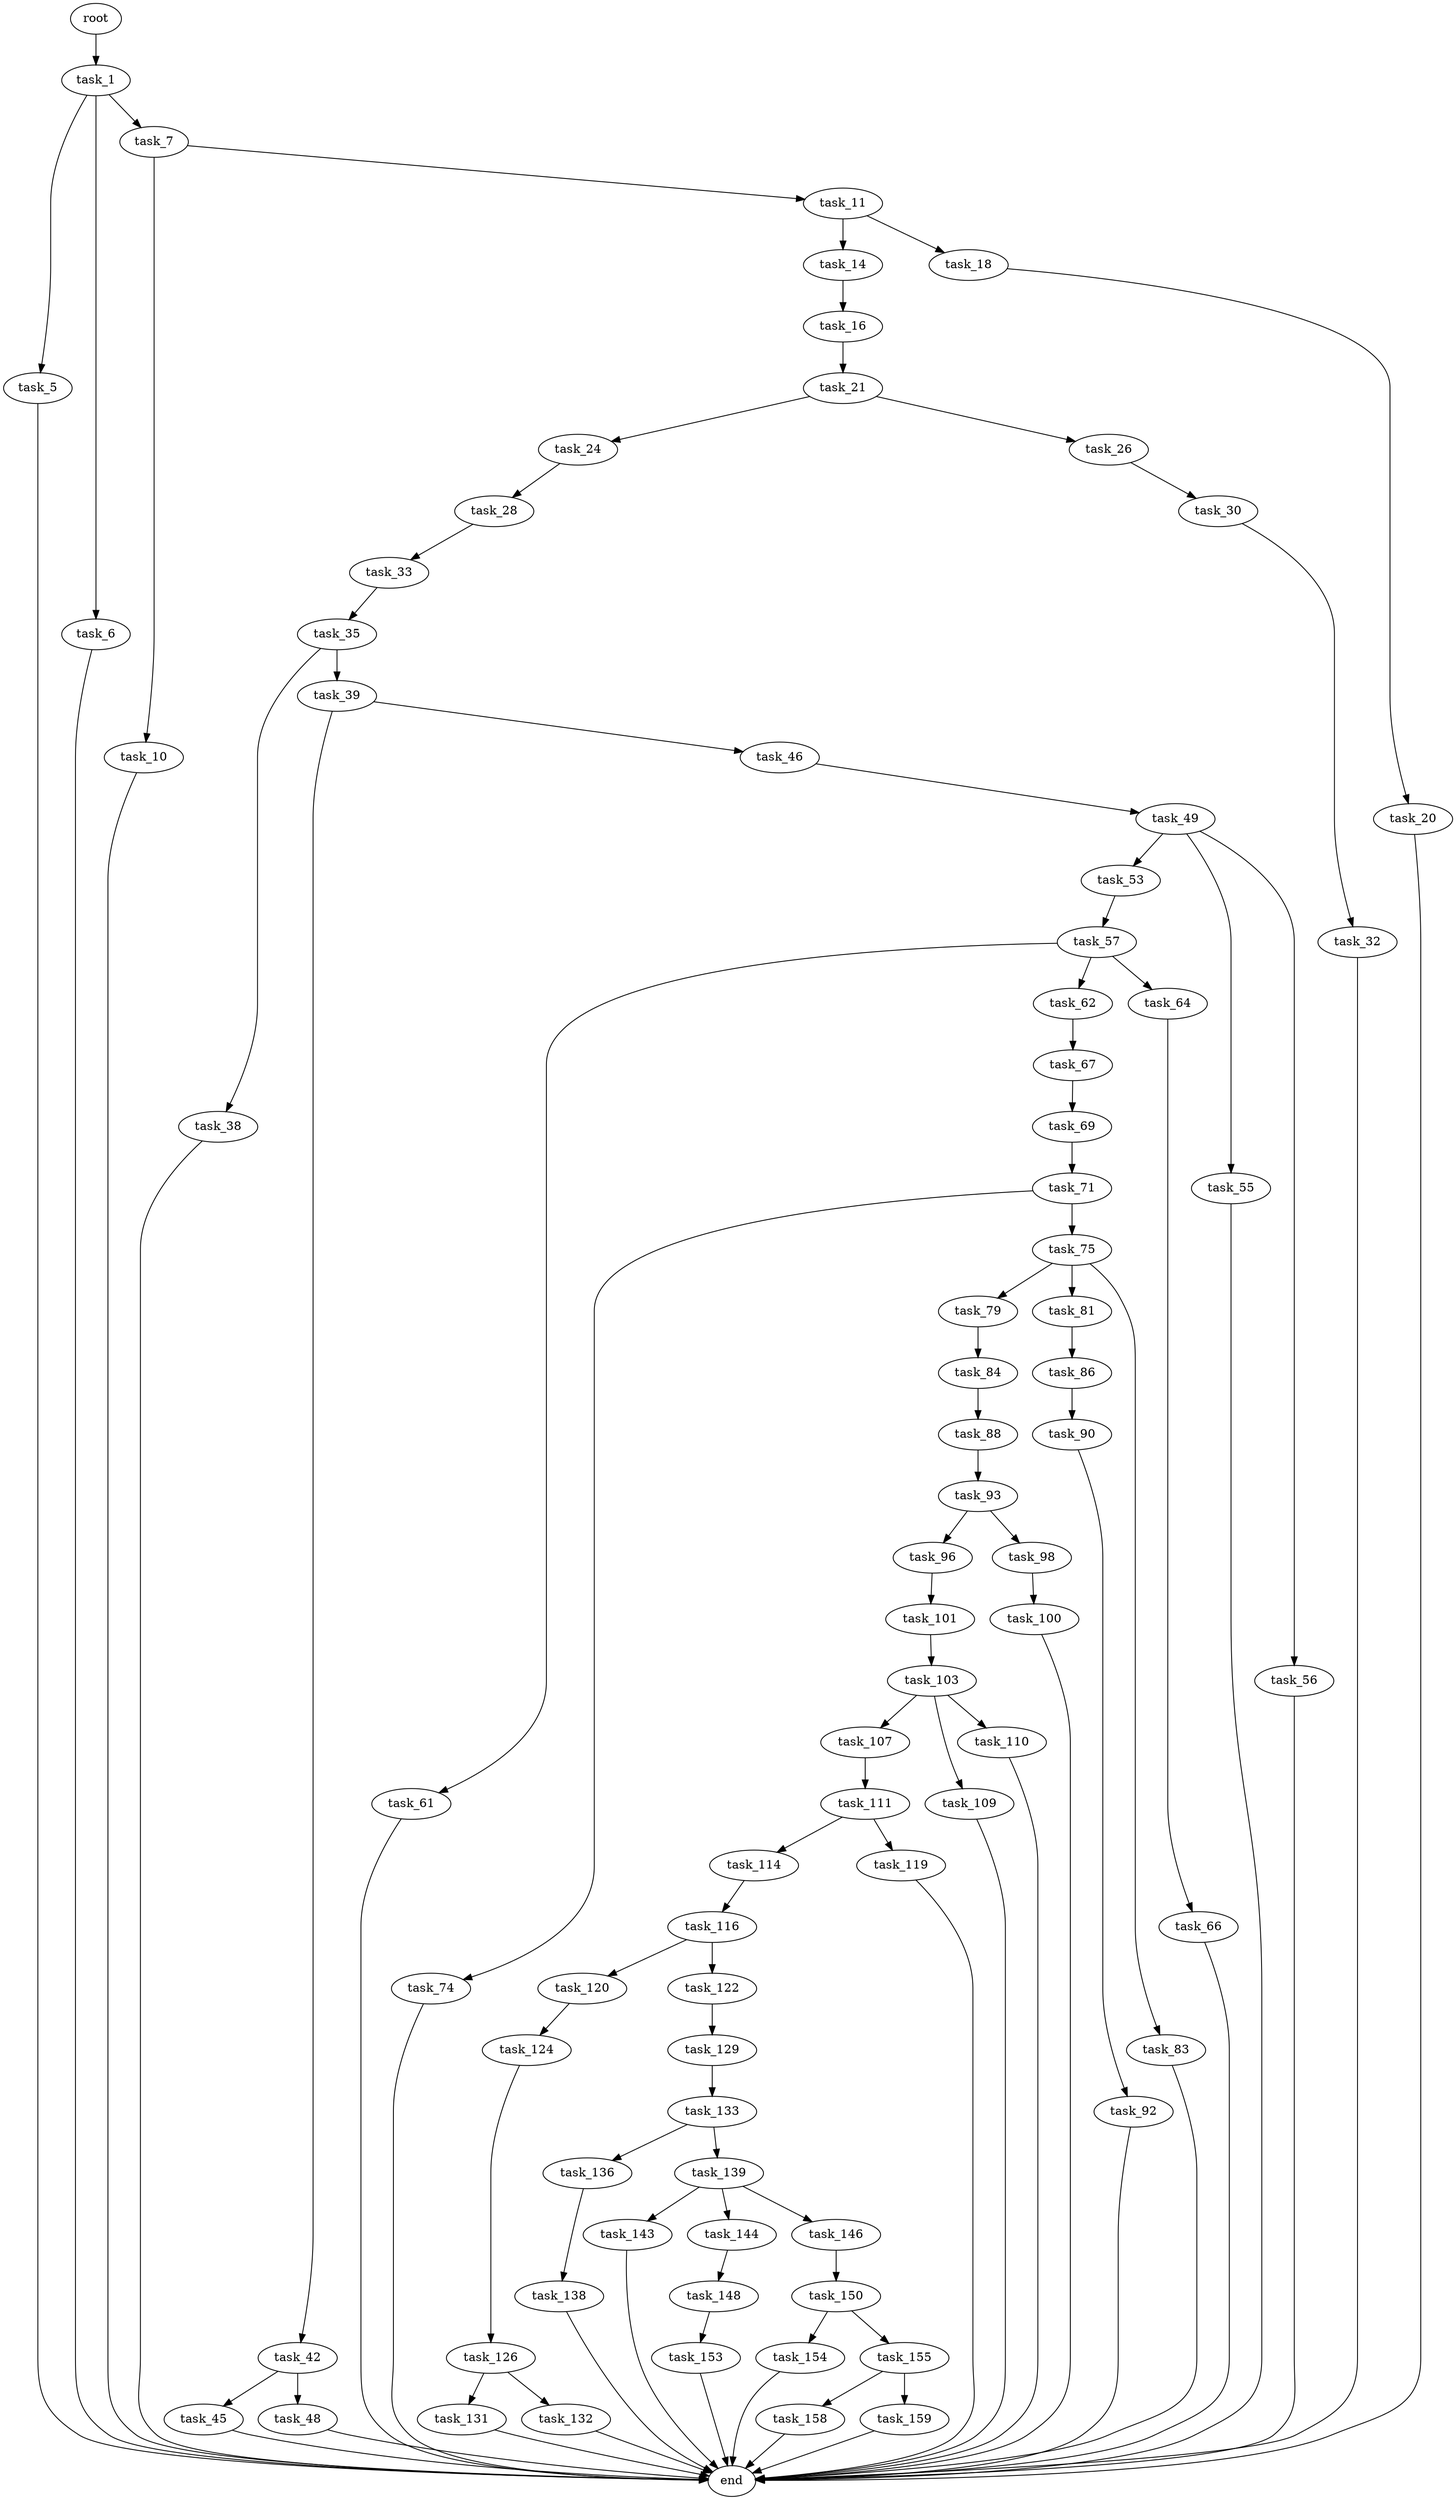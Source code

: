 digraph G {
  root [size="0.000000"];
  task_1 [size="12748941163.000000"];
  task_5 [size="1812305565.000000"];
  task_6 [size="19099702133.000000"];
  task_7 [size="431499664228.000000"];
  task_10 [size="368293445632.000000"];
  task_11 [size="10671515321.000000"];
  task_14 [size="368293445632.000000"];
  task_16 [size="33653099505.000000"];
  task_18 [size="549755813888.000000"];
  task_20 [size="1073741824000.000000"];
  task_21 [size="9844937354.000000"];
  task_24 [size="782757789696.000000"];
  task_26 [size="29419907552.000000"];
  task_28 [size="1034977024.000000"];
  task_30 [size="231928233984.000000"];
  task_32 [size="23228946977.000000"];
  task_33 [size="368293445632.000000"];
  task_35 [size="340574120842.000000"];
  task_38 [size="1073741824000.000000"];
  task_39 [size="304203966612.000000"];
  task_42 [size="7409016227.000000"];
  task_45 [size="647571462352.000000"];
  task_46 [size="1073741824000.000000"];
  task_48 [size="368293445632.000000"];
  task_49 [size="549755813888.000000"];
  task_53 [size="20722772693.000000"];
  task_55 [size="28991029248.000000"];
  task_56 [size="24980582381.000000"];
  task_57 [size="9515062895.000000"];
  task_61 [size="549755813888.000000"];
  task_62 [size="674333049661.000000"];
  task_64 [size="8589934592.000000"];
  task_66 [size="28991029248.000000"];
  task_67 [size="44561271152.000000"];
  task_69 [size="28991029248.000000"];
  task_71 [size="44926477343.000000"];
  task_74 [size="78122935491.000000"];
  task_75 [size="1063775223.000000"];
  task_79 [size="20111100235.000000"];
  task_81 [size="123510573760.000000"];
  task_83 [size="18522212218.000000"];
  task_84 [size="1124826920451.000000"];
  task_86 [size="5835165598.000000"];
  task_88 [size="345421398074.000000"];
  task_90 [size="285602153491.000000"];
  task_92 [size="804364575074.000000"];
  task_93 [size="45964170076.000000"];
  task_96 [size="6670312226.000000"];
  task_98 [size="267195383987.000000"];
  task_100 [size="16896018035.000000"];
  task_101 [size="31020976456.000000"];
  task_103 [size="473765522234.000000"];
  task_107 [size="1073741824000.000000"];
  task_109 [size="397541975590.000000"];
  task_110 [size="158123674892.000000"];
  task_111 [size="10105169804.000000"];
  task_114 [size="8287610566.000000"];
  task_116 [size="149995621857.000000"];
  task_119 [size="174314374502.000000"];
  task_120 [size="44761071167.000000"];
  task_122 [size="104389451658.000000"];
  task_124 [size="1134312869462.000000"];
  task_126 [size="134217728000.000000"];
  task_129 [size="68719476736.000000"];
  task_131 [size="549755813888.000000"];
  task_132 [size="231928233984.000000"];
  task_133 [size="1617247110.000000"];
  task_136 [size="8589934592.000000"];
  task_138 [size="315325724619.000000"];
  task_139 [size="782757789696.000000"];
  task_143 [size="8141884713.000000"];
  task_144 [size="13367737879.000000"];
  task_146 [size="782757789696.000000"];
  task_148 [size="38996820682.000000"];
  task_150 [size="16858042832.000000"];
  task_153 [size="28884230091.000000"];
  task_154 [size="13792039767.000000"];
  task_155 [size="464481788451.000000"];
  task_158 [size="18899604644.000000"];
  task_159 [size="21673882883.000000"];
  end [size="0.000000"];

  root -> task_1 [size="1.000000"];
  task_1 -> task_5 [size="679477248.000000"];
  task_1 -> task_6 [size="679477248.000000"];
  task_1 -> task_7 [size="679477248.000000"];
  task_5 -> end [size="1.000000"];
  task_6 -> end [size="1.000000"];
  task_7 -> task_10 [size="679477248.000000"];
  task_7 -> task_11 [size="679477248.000000"];
  task_10 -> end [size="1.000000"];
  task_11 -> task_14 [size="209715200.000000"];
  task_11 -> task_18 [size="209715200.000000"];
  task_14 -> task_16 [size="411041792.000000"];
  task_16 -> task_21 [size="679477248.000000"];
  task_18 -> task_20 [size="536870912.000000"];
  task_20 -> end [size="1.000000"];
  task_21 -> task_24 [size="209715200.000000"];
  task_21 -> task_26 [size="209715200.000000"];
  task_24 -> task_28 [size="679477248.000000"];
  task_26 -> task_30 [size="536870912.000000"];
  task_28 -> task_33 [size="33554432.000000"];
  task_30 -> task_32 [size="301989888.000000"];
  task_32 -> end [size="1.000000"];
  task_33 -> task_35 [size="411041792.000000"];
  task_35 -> task_38 [size="301989888.000000"];
  task_35 -> task_39 [size="301989888.000000"];
  task_38 -> end [size="1.000000"];
  task_39 -> task_42 [size="209715200.000000"];
  task_39 -> task_46 [size="209715200.000000"];
  task_42 -> task_45 [size="679477248.000000"];
  task_42 -> task_48 [size="679477248.000000"];
  task_45 -> end [size="1.000000"];
  task_46 -> task_49 [size="838860800.000000"];
  task_48 -> end [size="1.000000"];
  task_49 -> task_53 [size="536870912.000000"];
  task_49 -> task_55 [size="536870912.000000"];
  task_49 -> task_56 [size="536870912.000000"];
  task_53 -> task_57 [size="838860800.000000"];
  task_55 -> end [size="1.000000"];
  task_56 -> end [size="1.000000"];
  task_57 -> task_61 [size="536870912.000000"];
  task_57 -> task_62 [size="536870912.000000"];
  task_57 -> task_64 [size="536870912.000000"];
  task_61 -> end [size="1.000000"];
  task_62 -> task_67 [size="536870912.000000"];
  task_64 -> task_66 [size="33554432.000000"];
  task_66 -> end [size="1.000000"];
  task_67 -> task_69 [size="838860800.000000"];
  task_69 -> task_71 [size="75497472.000000"];
  task_71 -> task_74 [size="838860800.000000"];
  task_71 -> task_75 [size="838860800.000000"];
  task_74 -> end [size="1.000000"];
  task_75 -> task_79 [size="33554432.000000"];
  task_75 -> task_81 [size="33554432.000000"];
  task_75 -> task_83 [size="33554432.000000"];
  task_79 -> task_84 [size="33554432.000000"];
  task_81 -> task_86 [size="134217728.000000"];
  task_83 -> end [size="1.000000"];
  task_84 -> task_88 [size="838860800.000000"];
  task_86 -> task_90 [size="134217728.000000"];
  task_88 -> task_93 [size="838860800.000000"];
  task_90 -> task_92 [size="301989888.000000"];
  task_92 -> end [size="1.000000"];
  task_93 -> task_96 [size="75497472.000000"];
  task_93 -> task_98 [size="75497472.000000"];
  task_96 -> task_101 [size="301989888.000000"];
  task_98 -> task_100 [size="536870912.000000"];
  task_100 -> end [size="1.000000"];
  task_101 -> task_103 [size="679477248.000000"];
  task_103 -> task_107 [size="301989888.000000"];
  task_103 -> task_109 [size="301989888.000000"];
  task_103 -> task_110 [size="301989888.000000"];
  task_107 -> task_111 [size="838860800.000000"];
  task_109 -> end [size="1.000000"];
  task_110 -> end [size="1.000000"];
  task_111 -> task_114 [size="209715200.000000"];
  task_111 -> task_119 [size="209715200.000000"];
  task_114 -> task_116 [size="134217728.000000"];
  task_116 -> task_120 [size="411041792.000000"];
  task_116 -> task_122 [size="411041792.000000"];
  task_119 -> end [size="1.000000"];
  task_120 -> task_124 [size="75497472.000000"];
  task_122 -> task_129 [size="301989888.000000"];
  task_124 -> task_126 [size="679477248.000000"];
  task_126 -> task_131 [size="209715200.000000"];
  task_126 -> task_132 [size="209715200.000000"];
  task_129 -> task_133 [size="134217728.000000"];
  task_131 -> end [size="1.000000"];
  task_132 -> end [size="1.000000"];
  task_133 -> task_136 [size="134217728.000000"];
  task_133 -> task_139 [size="134217728.000000"];
  task_136 -> task_138 [size="33554432.000000"];
  task_138 -> end [size="1.000000"];
  task_139 -> task_143 [size="679477248.000000"];
  task_139 -> task_144 [size="679477248.000000"];
  task_139 -> task_146 [size="679477248.000000"];
  task_143 -> end [size="1.000000"];
  task_144 -> task_148 [size="301989888.000000"];
  task_146 -> task_150 [size="679477248.000000"];
  task_148 -> task_153 [size="134217728.000000"];
  task_150 -> task_154 [size="679477248.000000"];
  task_150 -> task_155 [size="679477248.000000"];
  task_153 -> end [size="1.000000"];
  task_154 -> end [size="1.000000"];
  task_155 -> task_158 [size="301989888.000000"];
  task_155 -> task_159 [size="301989888.000000"];
  task_158 -> end [size="1.000000"];
  task_159 -> end [size="1.000000"];
}
